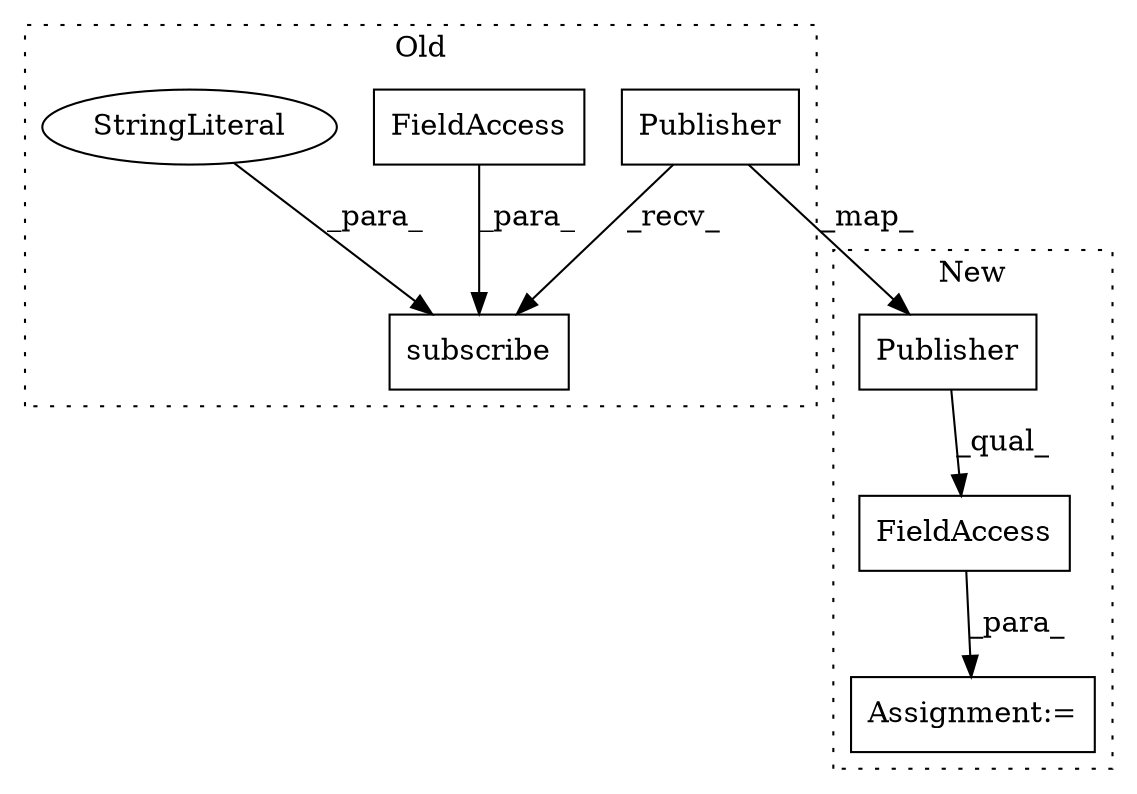 digraph G {
subgraph cluster0 {
1 [label="Publisher" a="32" s="20017" l="11" shape="box"];
5 [label="subscribe" a="32" s="20029,20080" l="10,1" shape="box"];
6 [label="FieldAccess" a="22" s="20039" l="18" shape="box"];
7 [label="StringLiteral" a="45" s="20058" l="22" shape="ellipse"];
label = "Old";
style="dotted";
}
subgraph cluster1 {
2 [label="Publisher" a="32" s="16533" l="11" shape="box"];
3 [label="FieldAccess" a="22" s="16519" l="35" shape="box"];
4 [label="Assignment:=" a="7" s="16518" l="1" shape="box"];
label = "New";
style="dotted";
}
1 -> 5 [label="_recv_"];
1 -> 2 [label="_map_"];
2 -> 3 [label="_qual_"];
3 -> 4 [label="_para_"];
6 -> 5 [label="_para_"];
7 -> 5 [label="_para_"];
}
